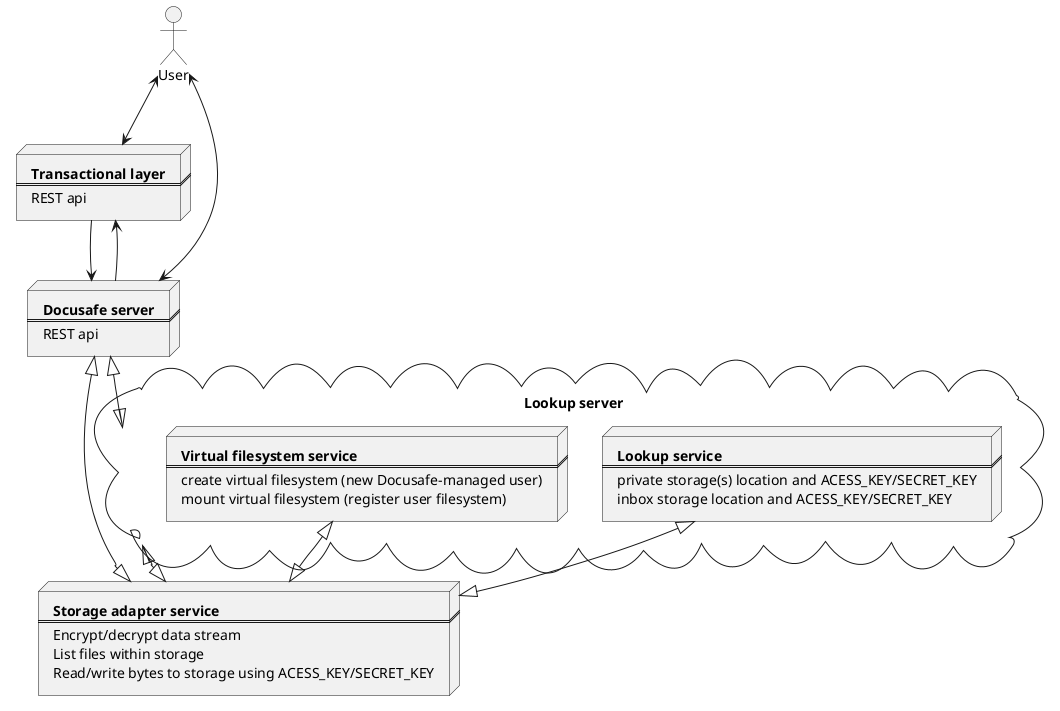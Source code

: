 @startuml

actor User

node ts [
  **Transactional layer**
  ===
  REST api
]

node ds [
  **Docusafe server**
  ===
  REST api
]

cloud "Lookup server" as LS {
  node ls [
    **Lookup service**
    ===
    private storage(s) location and ACESS_KEY/SECRET_KEY
    inbox storage location and ACESS_KEY/SECRET_KEY
  ]
  node vfs [
    **Virtual filesystem service**
    ===
    create virtual filesystem (new Docusafe-managed user)
    mount virtual filesystem (register user filesystem)
  ]
}

node sas [
  **Storage adapter service**
  ===
  Encrypt/decrypt data stream
  List files within storage
  Read/write bytes to storage using ACESS_KEY/SECRET_KEY
]

User <-down-> ts
User <-down-> ds

ts -down-> ds
ds -down-> ts
ds <|--|> LS
ds <|--|> sas
LS <|--|> sas
ls <|--|> sas
vfs <|--|> sas
@enduml